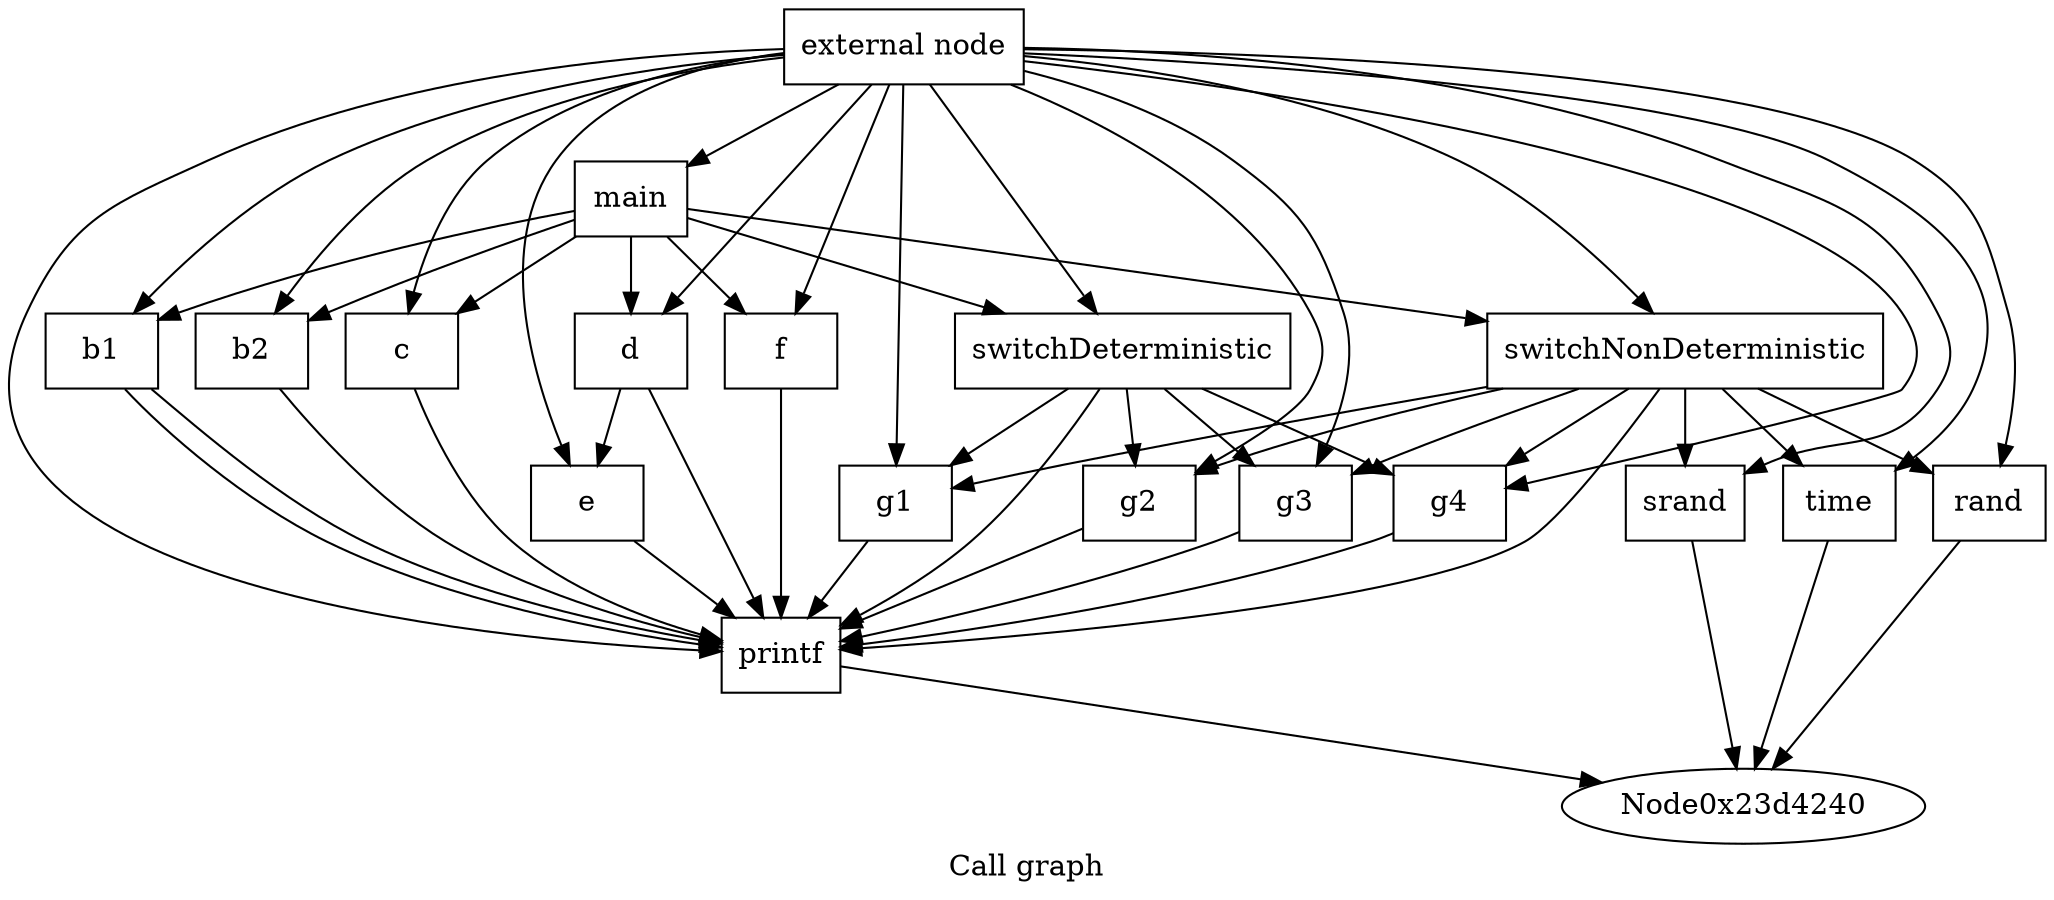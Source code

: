 digraph "Call graph" {
	label="Call graph";

	Node0x23d4120 [shape=record,label="{external node}"];
	Node0x23d4120 -> Node0x23d4490;
	Node0x23d4120 -> Node0x23a74f0;
	Node0x23d4120 -> Node0x23a7520;
	Node0x23d4120 -> Node0x23a7aa0;
	Node0x23d4120 -> Node0x23a7b40;
	Node0x23d4120 -> Node0x23a7be0;
	Node0x23d4120 -> Node0x23a7c10;
	Node0x23d4120 -> Node0x23a7cf0;
	Node0x23d4120 -> Node0x23a7d90;
	Node0x23d4120 -> Node0x23a7e30;
	Node0x23d4120 -> Node0x23a7ed0;
	Node0x23d4120 -> Node0x23a7f70;
	Node0x23d4120 -> Node0x23a7fa0;
	Node0x23d4120 -> Node0x23a80f0;
	Node0x23d4120 -> Node0x23a8050;
	Node0x23d4120 -> Node0x23a8080;
	Node0x23d4120 -> Node0x23a8340;
	Node0x23d4490 [shape=record,label="{b1}"];
	Node0x23d4490 -> Node0x23a74f0;
	Node0x23d4490 -> Node0x23a74f0;
	Node0x23a74f0 [shape=record,label="{printf}"];
	Node0x23a74f0 -> Node0x23d4240;
	Node0x23a7520 [shape=record,label="{b2}"];
	Node0x23a7520 -> Node0x23a74f0;
	Node0x23a7aa0 [shape=record,label="{c}"];
	Node0x23a7aa0 -> Node0x23a74f0;
	Node0x23a7b40 [shape=record,label="{e}"];
	Node0x23a7b40 -> Node0x23a74f0;
	Node0x23a7be0 [shape=record,label="{d}"];
	Node0x23a7be0 -> Node0x23a74f0;
	Node0x23a7be0 -> Node0x23a7b40;
	Node0x23a7c10 [shape=record,label="{f}"];
	Node0x23a7c10 -> Node0x23a74f0;
	Node0x23a7cf0 [shape=record,label="{g1}"];
	Node0x23a7cf0 -> Node0x23a74f0;
	Node0x23a7d90 [shape=record,label="{g2}"];
	Node0x23a7d90 -> Node0x23a74f0;
	Node0x23a7e30 [shape=record,label="{g3}"];
	Node0x23a7e30 -> Node0x23a74f0;
	Node0x23a7ed0 [shape=record,label="{g4}"];
	Node0x23a7ed0 -> Node0x23a74f0;
	Node0x23a7f70 [shape=record,label="{switchDeterministic}"];
	Node0x23a7f70 -> Node0x23a7cf0;
	Node0x23a7f70 -> Node0x23a7d90;
	Node0x23a7f70 -> Node0x23a7e30;
	Node0x23a7f70 -> Node0x23a7ed0;
	Node0x23a7f70 -> Node0x23a74f0;
	Node0x23a7fa0 [shape=record,label="{switchNonDeterministic}"];
	Node0x23a7fa0 -> Node0x23a8050;
	Node0x23a7fa0 -> Node0x23a80f0;
	Node0x23a7fa0 -> Node0x23a8080;
	Node0x23a7fa0 -> Node0x23a7cf0;
	Node0x23a7fa0 -> Node0x23a7d90;
	Node0x23a7fa0 -> Node0x23a7e30;
	Node0x23a7fa0 -> Node0x23a7ed0;
	Node0x23a7fa0 -> Node0x23a74f0;
	Node0x23a8050 [shape=record,label="{time}"];
	Node0x23a8050 -> Node0x23d4240;
	Node0x23a80f0 [shape=record,label="{srand}"];
	Node0x23a80f0 -> Node0x23d4240;
	Node0x23a8080 [shape=record,label="{rand}"];
	Node0x23a8080 -> Node0x23d4240;
	Node0x23a8340 [shape=record,label="{main}"];
	Node0x23a8340 -> Node0x23d4490;
	Node0x23a8340 -> Node0x23a7520;
	Node0x23a8340 -> Node0x23a7aa0;
	Node0x23a8340 -> Node0x23a7be0;
	Node0x23a8340 -> Node0x23a7c10;
	Node0x23a8340 -> Node0x23a7f70;
	Node0x23a8340 -> Node0x23a7fa0;
}
